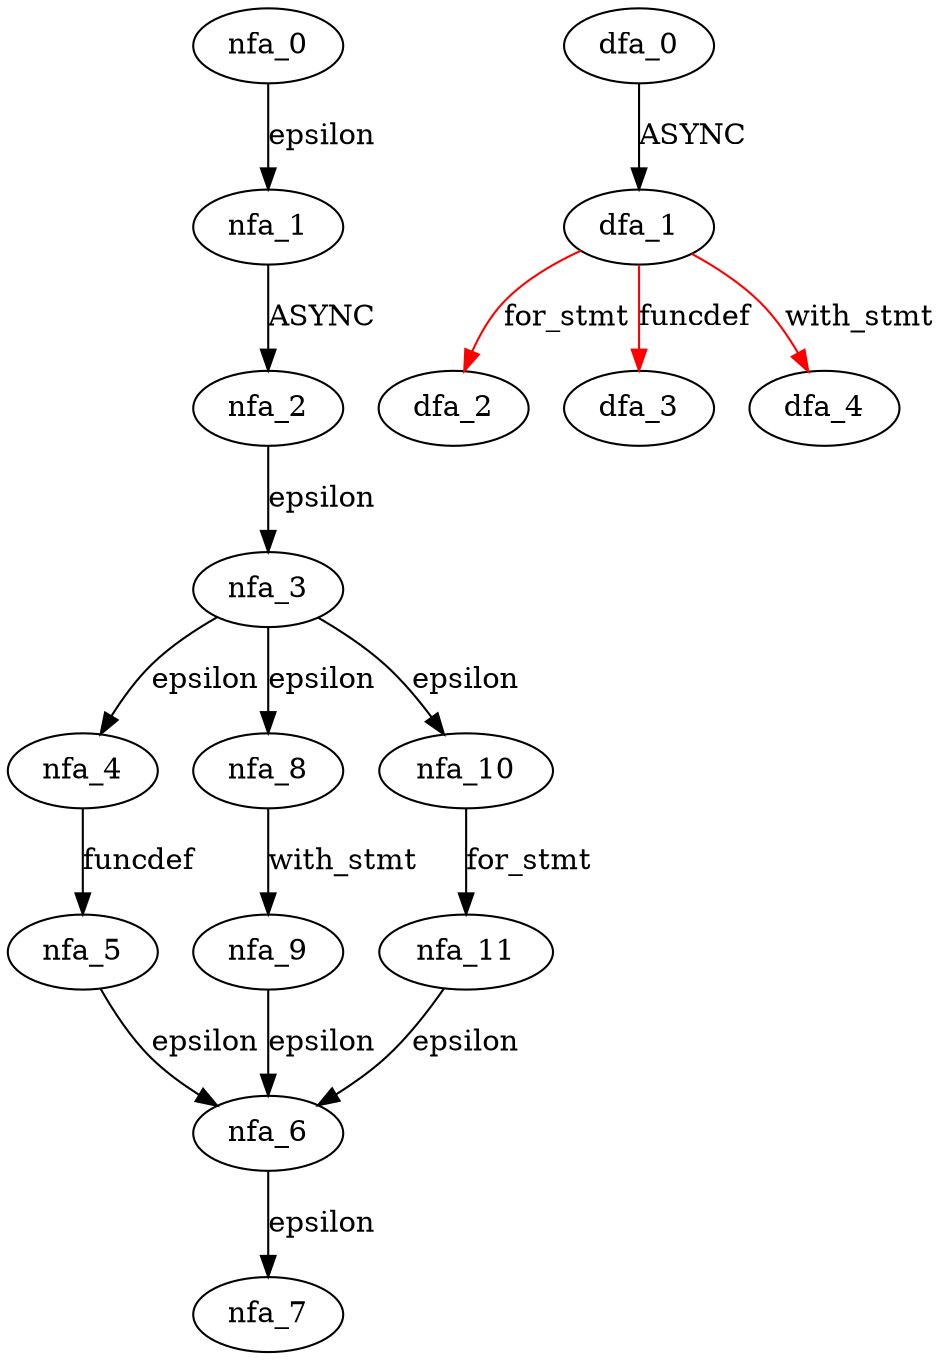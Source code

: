 digraph async_stmt {
 subgraph async_stmt_nfa {
  nfa_0->nfa_1[label=epsilon]
  nfa_1->nfa_2[label=ASYNC]
  nfa_2->nfa_3[label=epsilon]
  nfa_3->nfa_4[label=epsilon]
  nfa_4->nfa_5[label=funcdef]
  nfa_5->nfa_6[label=epsilon]
  nfa_6->nfa_7[label=epsilon]
  nfa_3->nfa_8[label=epsilon]
  nfa_8->nfa_9[label=with_stmt]
  nfa_9->nfa_6[label=epsilon]
  nfa_3->nfa_10[label=epsilon]
  nfa_10->nfa_11[label=for_stmt]
  nfa_11->nfa_6[label=epsilon]
  }
 subgraph async_stmt_dfa {
  dfa_0->dfa_1[label=ASYNC]
  dfa_1->dfa_2[label=for_stmt,color=red]
  dfa_1->dfa_3[label=funcdef,color=red]
  dfa_1->dfa_4[label=with_stmt,color=red]
  }
}
